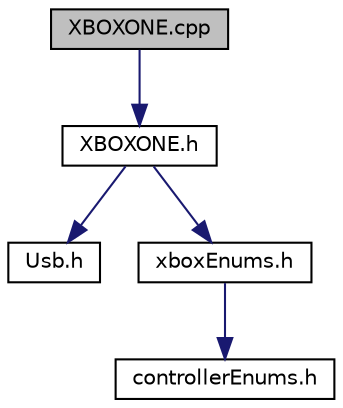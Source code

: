 digraph "XBOXONE.cpp"
{
  edge [fontname="Helvetica",fontsize="10",labelfontname="Helvetica",labelfontsize="10"];
  node [fontname="Helvetica",fontsize="10",shape=record];
  Node1 [label="XBOXONE.cpp",height=0.2,width=0.4,color="black", fillcolor="grey75", style="filled" fontcolor="black"];
  Node1 -> Node2 [color="midnightblue",fontsize="10",style="solid",fontname="Helvetica"];
  Node2 [label="XBOXONE.h",height=0.2,width=0.4,color="black", fillcolor="white", style="filled",URL="$_x_b_o_x_o_n_e_8h.html"];
  Node2 -> Node3 [color="midnightblue",fontsize="10",style="solid",fontname="Helvetica"];
  Node3 [label="Usb.h",height=0.2,width=0.4,color="black", fillcolor="white", style="filled",URL="$_usb_8h.html"];
  Node2 -> Node4 [color="midnightblue",fontsize="10",style="solid",fontname="Helvetica"];
  Node4 [label="xboxEnums.h",height=0.2,width=0.4,color="black", fillcolor="white", style="filled",URL="$xbox_enums_8h.html"];
  Node4 -> Node5 [color="midnightblue",fontsize="10",style="solid",fontname="Helvetica"];
  Node5 [label="controllerEnums.h",height=0.2,width=0.4,color="black", fillcolor="white", style="filled",URL="$controller_enums_8h.html"];
}
